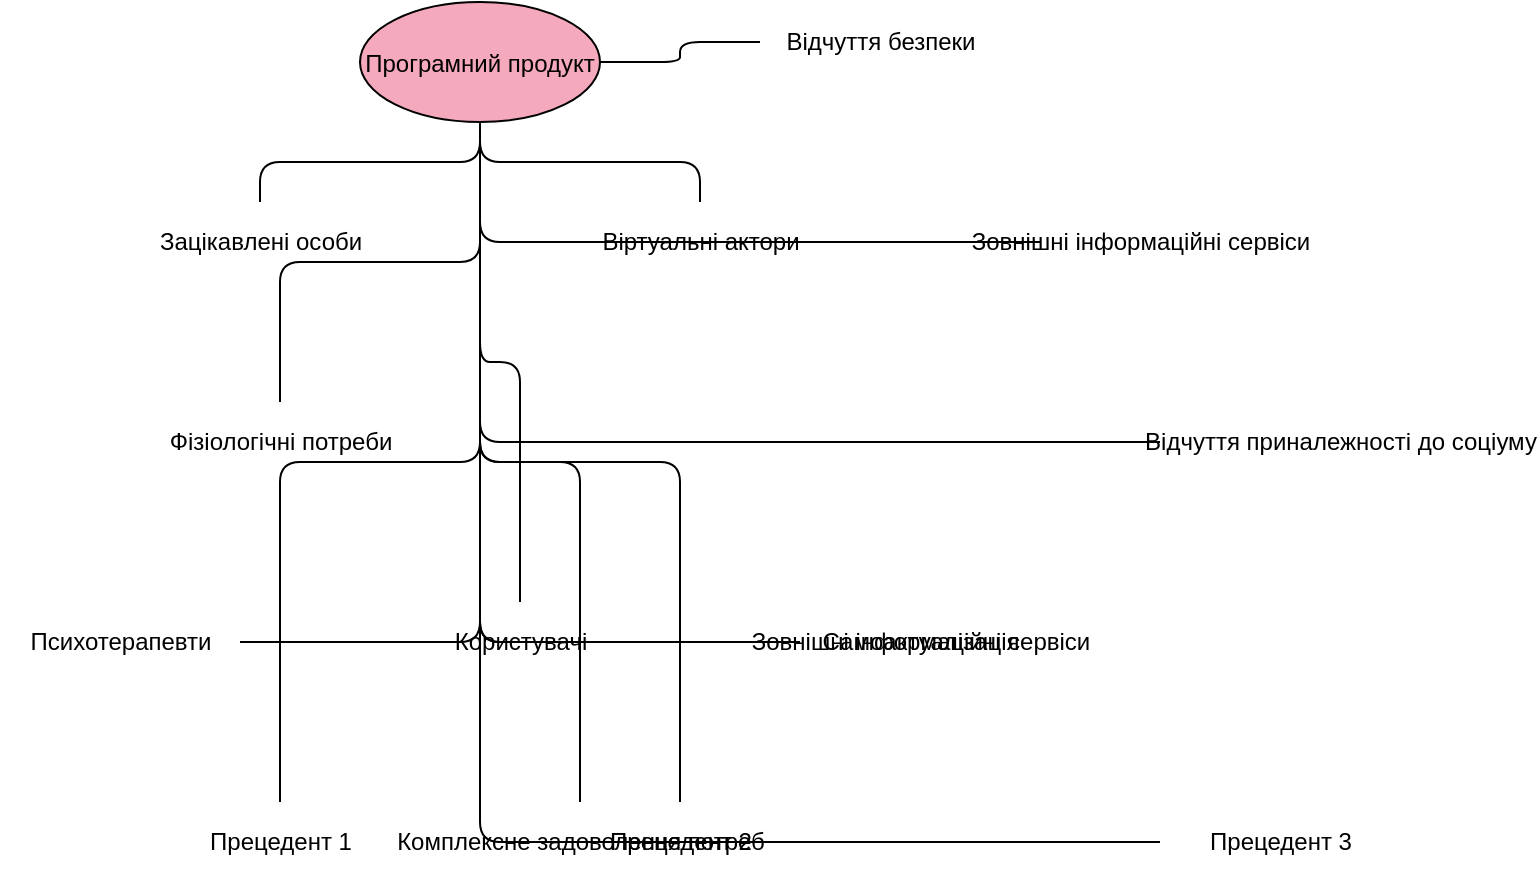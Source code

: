 <mxfile version="13.5.1" type="device">
  <diagram name="UML Use Case Diagram" id="c5UMQ5QYZG93-kpDJDIK">
    <mxGraphModel dx="990" dy="582" grid="1" gridSize="10" guides="1" tooltips="1" connect="1" arrows="1" fold="1" page="1" pageScale="1" pageWidth="827" pageHeight="1169" math="0" shadow="0">
      <root>
        <mxCell id="0" />
        <mxCell id="1" parent="0" />
        <mxCell id="2" value="Програмний продукт" style="ellipse;shape=ellipse;fillColor=#F5A9BC;" vertex="1" parent="1">
          <mxGeometry x="240" y="140" width="120" height="60" as="geometry" />
        </mxCell>
        <mxCell id="3" value="Зацікавлені особи" style="text;html=1;strokeColor=none;fillColor=none;align=center;verticalAlign=middle;" vertex="1" parent="1">
          <mxGeometry x="140" y="240" width="100" height="40" as="geometry" />
        </mxCell>
        <mxCell id="4" value="Віртуальні актори" style="text;html=1;strokeColor=none;fillColor=none;align=center;verticalAlign=middle;" vertex="1" parent="1">
          <mxGeometry x="360" y="240" width="100" height="40" as="geometry" />
        </mxCell>
        <mxCell id="5" value="Зовнішні інформаційні сервіси" style="text;html=1;strokeColor=none;fillColor=none;align=center;verticalAlign=middle;" vertex="1" parent="1">
          <mxGeometry x="580" y="240" width="100" height="40" as="geometry" />
        </mxCell>
        <mxCell id="6" value="Фізіологічні потреби" style="text;html=1;strokeColor=none;fillColor=none;align=center;verticalAlign=middle;" vertex="1" parent="1">
          <mxGeometry x="140" y="340" width="120" height="40" as="geometry" />
        </mxCell>
        <mxCell id="7" value="Відчуття безпеки" style="text;html=1;strokeColor=none;fillColor=none;align=center;verticalAlign=middle;" vertex="1" parent="1">
          <mxGeometry x="440" y="140" width="120" height="40" as="geometry" />
        </mxCell>
        <mxCell id="8" value="Відчуття приналежності до соціуму" style="text;html=1;strokeColor=none;fillColor=none;align=center;verticalAlign=middle;" vertex="1" parent="1">
          <mxGeometry x="640" y="340" width="180" height="40" as="geometry" />
        </mxCell>
        <mxCell id="9" value="Самоактуалізація" style="text;html=1;strokeColor=none;fillColor=none;align=center;verticalAlign=middle;" vertex="1" parent="1">
          <mxGeometry x="460" y="440" width="120" height="40" as="geometry" />
        </mxCell>
        <mxCell id="10" value="Психотерапевти" style="text;html=1;strokeColor=none;fillColor=none;align=center;verticalAlign=middle;" vertex="1" parent="1">
          <mxGeometry x="60" y="440" width="120" height="40" as="geometry" />
        </mxCell>
        <mxCell id="11" value="Користувачі" style="text;html=1;strokeColor=none;fillColor=none;align=center;verticalAlign=middle;" vertex="1" parent="1">
          <mxGeometry x="260" y="440" width="120" height="40" as="geometry" />
        </mxCell>
        <mxCell id="12" value="Зовнішні інформаційні сервіси" style="text;html=1;strokeColor=none;fillColor=none;align=center;verticalAlign=middle;" vertex="1" parent="1">
          <mxGeometry x="460" y="440" width="120" height="40" as="geometry" />
        </mxCell>
        <mxCell id="13" value="Комплексне задоволення потреб" style="text;html=1;strokeColor=none;fillColor=none;align=center;verticalAlign=middle;" vertex="1" parent="1">
          <mxGeometry x="260" y="540" width="180" height="40" as="geometry" />
        </mxCell>
        <mxCell id="14" value="Прецедент 1" style="text;html=1;strokeColor=none;fillColor=none;align=center;verticalAlign=middle;" vertex="1" parent="1">
          <mxGeometry x="140" y="540" width="120" height="40" as="geometry" />
        </mxCell>
        <mxCell id="15" value="Прецедент 2" style="text;html=1;strokeColor=none;fillColor=none;align=center;verticalAlign=middle;" vertex="1" parent="1">
          <mxGeometry x="340" y="540" width="120" height="40" as="geometry" />
        </mxCell>
        <mxCell id="16" value="Прецедент 3" style="text;html=1;strokeColor=none;fillColor=none;align=center;verticalAlign=middle;" vertex="1" parent="1">
          <mxGeometry x="640" y="540" width="120" height="40" as="geometry" />
        </mxCell>
        <mxCell id="17" value="" style="edgeStyle=orthogonalEdgeStyle;endArrow=none;html=1;" edge="1" source="3" target="2" parent="1">
          <mxGeometry relative="1" as="geometry" />
        </mxCell>
        <mxCell id="18" value="" style="edgeStyle=orthogonalEdgeStyle;endArrow=none;html=1;" edge="1" source="4" target="2" parent="1">
          <mxGeometry relative="1" as="geometry" />
        </mxCell>
        <mxCell id="19" value="" style="edgeStyle=orthogonalEdgeStyle;endArrow=none;html=1;" edge="1" source="5" target="2" parent="1">
          <mxGeometry relative="1" as="geometry" />
        </mxCell>
        <mxCell id="20" value="" style="edgeStyle=orthogonalEdgeStyle;endArrow=none;html=1;" edge="1" source="6" target="2" parent="1">
          <mxGeometry relative="1" as="geometry" />
        </mxCell>
        <mxCell id="21" value="" style="edgeStyle=orthogonalEdgeStyle;endArrow=none;html=1;" edge="1" source="7" target="2" parent="1">
          <mxGeometry relative="1" as="geometry" />
        </mxCell>
        <mxCell id="22" value="" style="edgeStyle=orthogonalEdgeStyle;endArrow=none;html=1;" edge="1" source="8" target="2" parent="1">
          <mxGeometry relative="1" as="geometry" />
        </mxCell>
        <mxCell id="23" value="" style="edgeStyle=orthogonalEdgeStyle;endArrow=none;html=1;" edge="1" source="9" target="2" parent="1">
          <mxGeometry relative="1" as="geometry" />
        </mxCell>
        <mxCell id="24" value="" style="edgeStyle=orthogonalEdgeStyle;endArrow=none;html=1;" edge="1" source="10" target="2" parent="1">
          <mxGeometry relative="1" as="geometry" />
        </mxCell>
        <mxCell id="25" value="" style="edgeStyle=orthogonalEdgeStyle;endArrow=none;html=1;" edge="1" source="11" target="2" parent="1">
          <mxGeometry relative="1" as="geometry" />
        </mxCell>
        <mxCell id="26" value="" style="edgeStyle=orthogonalEdgeStyle;endArrow=none;html=1;" edge="1" source="12" target="2" parent="1">
          <mxGeometry relative="1" as="geometry" />
        </mxCell>
        <mxCell id="27" value="" style="edgeStyle=orthogonalEdgeStyle;endArrow=none;html=1;" edge="1" source="13" target="2" parent="1">
          <mxGeometry relative="1" as="geometry" />
        </mxCell>
        <mxCell id="28" value="" style="edgeStyle=orthogonalEdgeStyle;endArrow=none;html=1;" edge="1" source="14" target="2" parent="1">
          <mxGeometry relative="1" as="geometry" />
        </mxCell>
        <mxCell id="29" value="" style="edgeStyle=orthogonalEdgeStyle;endArrow=none;html=1;" edge="1" source="15" target="2" parent="1">
          <mxGeometry relative="1" as="geometry" />
        </mxCell>
        <mxCell id="30" value="" style="edgeStyle=orthogonalEdgeStyle;endArrow=none;html=1;" edge="1" source="16" target="2" parent="1">
          <mxGeometry relative="1" as="geometry" />
        </mxCell>
      </root>
    </mxGraphModel>
  </diagram>
</mxfile>

